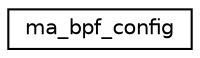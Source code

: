 digraph "Graphical Class Hierarchy"
{
 // LATEX_PDF_SIZE
  edge [fontname="Helvetica",fontsize="10",labelfontname="Helvetica",labelfontsize="10"];
  node [fontname="Helvetica",fontsize="10",shape=record];
  rankdir="LR";
  Node0 [label="ma_bpf_config",height=0.2,width=0.4,color="black", fillcolor="white", style="filled",URL="$structma__bpf__config.html",tooltip=" "];
}
